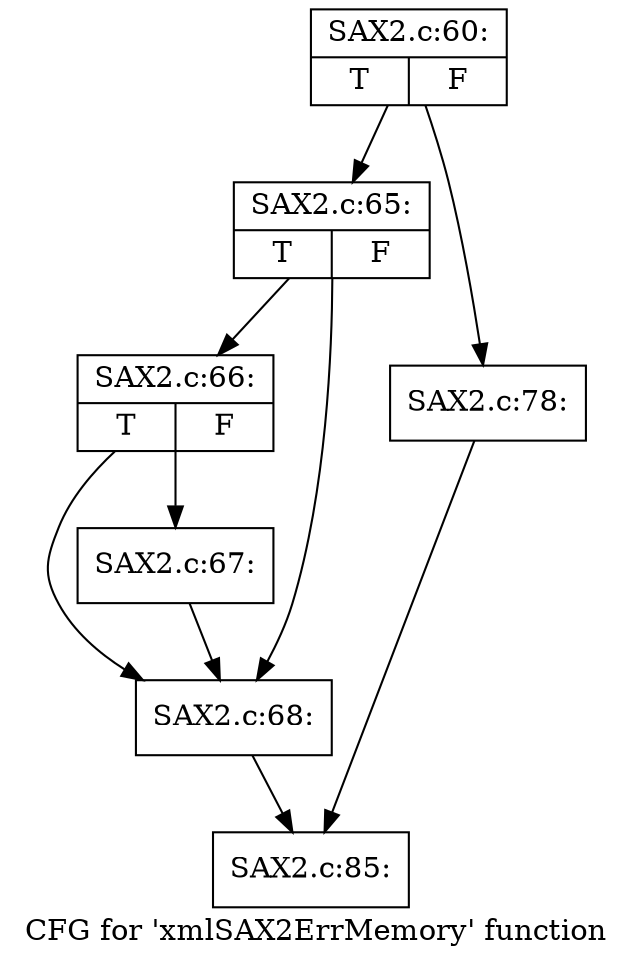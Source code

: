 digraph "CFG for 'xmlSAX2ErrMemory' function" {
	label="CFG for 'xmlSAX2ErrMemory' function";

	Node0x55f4ae7e6910 [shape=record,label="{SAX2.c:60:|{<s0>T|<s1>F}}"];
	Node0x55f4ae7e6910 -> Node0x55f4ae6d4150;
	Node0x55f4ae7e6910 -> Node0x55f4ae6d41f0;
	Node0x55f4ae6d4150 [shape=record,label="{SAX2.c:65:|{<s0>T|<s1>F}}"];
	Node0x55f4ae6d4150 -> Node0x55f4ae6d4790;
	Node0x55f4ae6d4150 -> Node0x55f4ae6d4740;
	Node0x55f4ae6d4790 [shape=record,label="{SAX2.c:66:|{<s0>T|<s1>F}}"];
	Node0x55f4ae6d4790 -> Node0x55f4ae6d46f0;
	Node0x55f4ae6d4790 -> Node0x55f4ae6d4740;
	Node0x55f4ae6d46f0 [shape=record,label="{SAX2.c:67:}"];
	Node0x55f4ae6d46f0 -> Node0x55f4ae6d4740;
	Node0x55f4ae6d4740 [shape=record,label="{SAX2.c:68:}"];
	Node0x55f4ae6d4740 -> Node0x55f4ae6d41a0;
	Node0x55f4ae6d41f0 [shape=record,label="{SAX2.c:78:}"];
	Node0x55f4ae6d41f0 -> Node0x55f4ae6d41a0;
	Node0x55f4ae6d41a0 [shape=record,label="{SAX2.c:85:}"];
}

